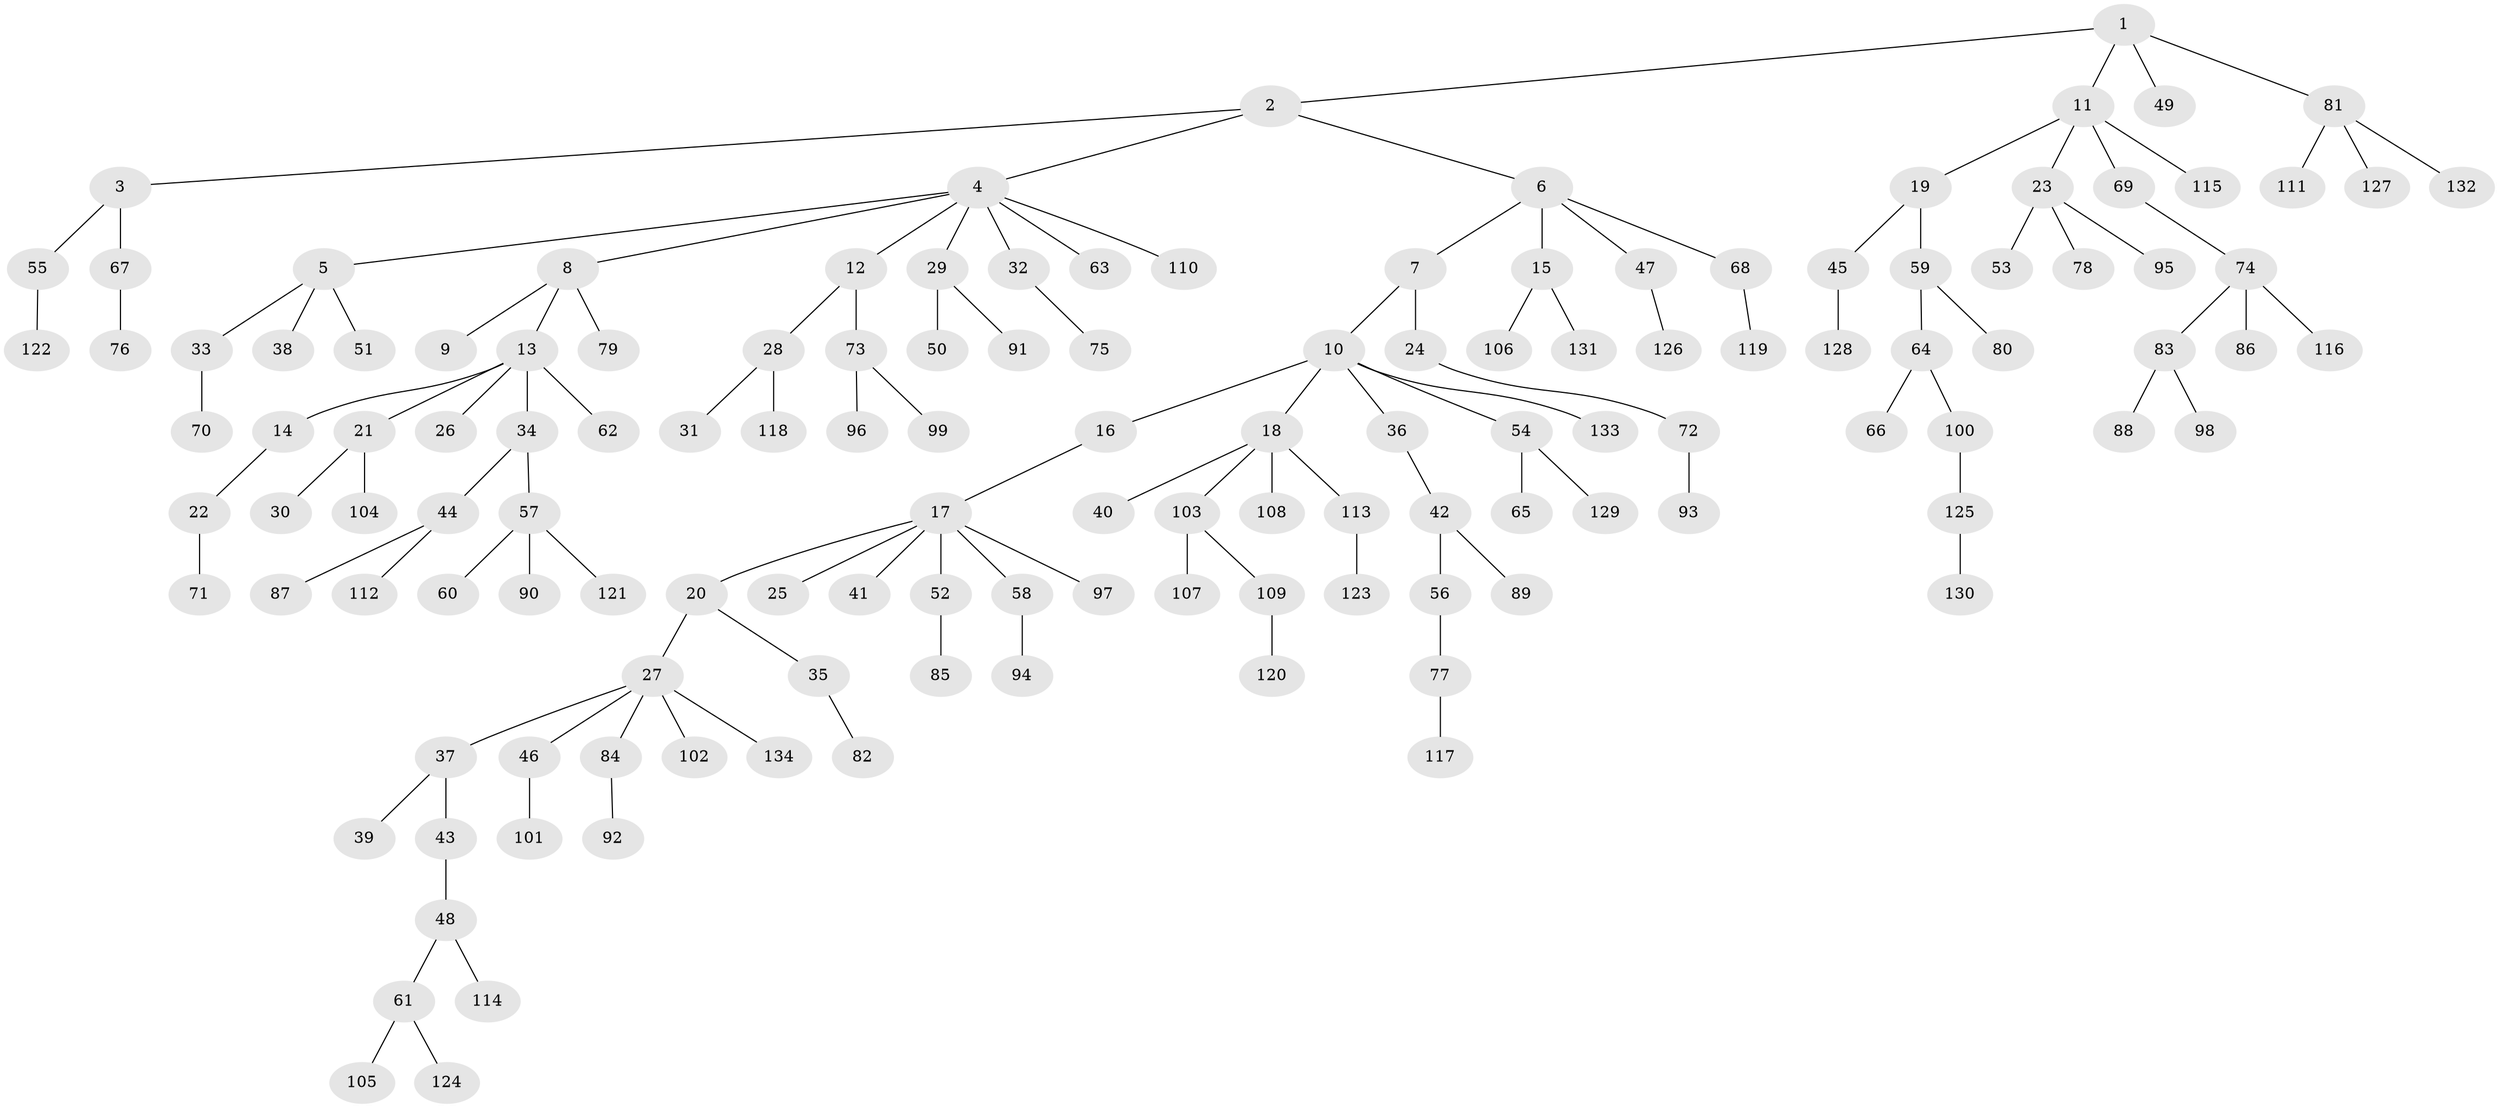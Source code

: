 // coarse degree distribution, {4: 0.021505376344086023, 7: 0.010752688172043012, 3: 0.13978494623655913, 8: 0.010752688172043012, 1: 0.5913978494623656, 6: 0.043010752688172046, 5: 0.03225806451612903, 2: 0.15053763440860216}
// Generated by graph-tools (version 1.1) at 2025/24/03/03/25 07:24:06]
// undirected, 134 vertices, 133 edges
graph export_dot {
graph [start="1"]
  node [color=gray90,style=filled];
  1;
  2;
  3;
  4;
  5;
  6;
  7;
  8;
  9;
  10;
  11;
  12;
  13;
  14;
  15;
  16;
  17;
  18;
  19;
  20;
  21;
  22;
  23;
  24;
  25;
  26;
  27;
  28;
  29;
  30;
  31;
  32;
  33;
  34;
  35;
  36;
  37;
  38;
  39;
  40;
  41;
  42;
  43;
  44;
  45;
  46;
  47;
  48;
  49;
  50;
  51;
  52;
  53;
  54;
  55;
  56;
  57;
  58;
  59;
  60;
  61;
  62;
  63;
  64;
  65;
  66;
  67;
  68;
  69;
  70;
  71;
  72;
  73;
  74;
  75;
  76;
  77;
  78;
  79;
  80;
  81;
  82;
  83;
  84;
  85;
  86;
  87;
  88;
  89;
  90;
  91;
  92;
  93;
  94;
  95;
  96;
  97;
  98;
  99;
  100;
  101;
  102;
  103;
  104;
  105;
  106;
  107;
  108;
  109;
  110;
  111;
  112;
  113;
  114;
  115;
  116;
  117;
  118;
  119;
  120;
  121;
  122;
  123;
  124;
  125;
  126;
  127;
  128;
  129;
  130;
  131;
  132;
  133;
  134;
  1 -- 2;
  1 -- 11;
  1 -- 49;
  1 -- 81;
  2 -- 3;
  2 -- 4;
  2 -- 6;
  3 -- 55;
  3 -- 67;
  4 -- 5;
  4 -- 8;
  4 -- 12;
  4 -- 29;
  4 -- 32;
  4 -- 63;
  4 -- 110;
  5 -- 33;
  5 -- 38;
  5 -- 51;
  6 -- 7;
  6 -- 15;
  6 -- 47;
  6 -- 68;
  7 -- 10;
  7 -- 24;
  8 -- 9;
  8 -- 13;
  8 -- 79;
  10 -- 16;
  10 -- 18;
  10 -- 36;
  10 -- 54;
  10 -- 133;
  11 -- 19;
  11 -- 23;
  11 -- 69;
  11 -- 115;
  12 -- 28;
  12 -- 73;
  13 -- 14;
  13 -- 21;
  13 -- 26;
  13 -- 34;
  13 -- 62;
  14 -- 22;
  15 -- 106;
  15 -- 131;
  16 -- 17;
  17 -- 20;
  17 -- 25;
  17 -- 41;
  17 -- 52;
  17 -- 58;
  17 -- 97;
  18 -- 40;
  18 -- 103;
  18 -- 108;
  18 -- 113;
  19 -- 45;
  19 -- 59;
  20 -- 27;
  20 -- 35;
  21 -- 30;
  21 -- 104;
  22 -- 71;
  23 -- 53;
  23 -- 78;
  23 -- 95;
  24 -- 72;
  27 -- 37;
  27 -- 46;
  27 -- 84;
  27 -- 102;
  27 -- 134;
  28 -- 31;
  28 -- 118;
  29 -- 50;
  29 -- 91;
  32 -- 75;
  33 -- 70;
  34 -- 44;
  34 -- 57;
  35 -- 82;
  36 -- 42;
  37 -- 39;
  37 -- 43;
  42 -- 56;
  42 -- 89;
  43 -- 48;
  44 -- 87;
  44 -- 112;
  45 -- 128;
  46 -- 101;
  47 -- 126;
  48 -- 61;
  48 -- 114;
  52 -- 85;
  54 -- 65;
  54 -- 129;
  55 -- 122;
  56 -- 77;
  57 -- 60;
  57 -- 90;
  57 -- 121;
  58 -- 94;
  59 -- 64;
  59 -- 80;
  61 -- 105;
  61 -- 124;
  64 -- 66;
  64 -- 100;
  67 -- 76;
  68 -- 119;
  69 -- 74;
  72 -- 93;
  73 -- 96;
  73 -- 99;
  74 -- 83;
  74 -- 86;
  74 -- 116;
  77 -- 117;
  81 -- 111;
  81 -- 127;
  81 -- 132;
  83 -- 88;
  83 -- 98;
  84 -- 92;
  100 -- 125;
  103 -- 107;
  103 -- 109;
  109 -- 120;
  113 -- 123;
  125 -- 130;
}
